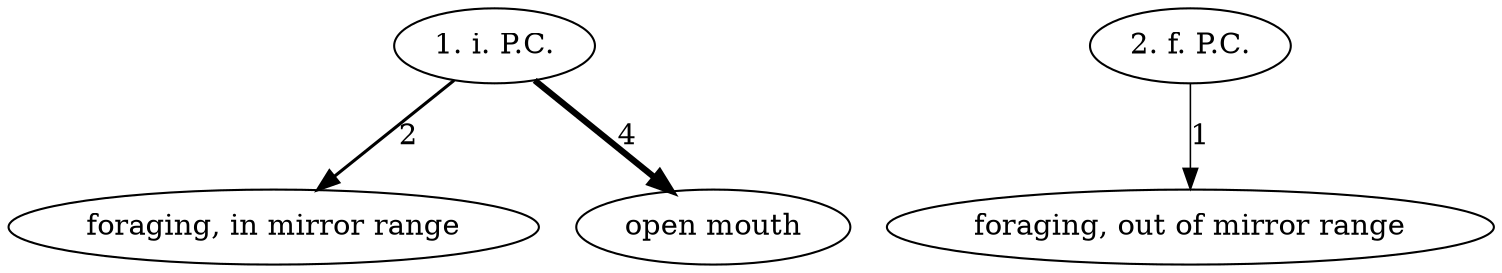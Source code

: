 strict digraph  {
"1. i. P.C.";
"foraging, in mirror range";
"open mouth";
"2. f. P.C.";
"foraging, out of mirror range";
"1. i. P.C." -> "foraging, in mirror range"  [label=2, penwidth="1.5"];
"1. i. P.C." -> "open mouth"  [label=4, penwidth="3.0"];
"2. f. P.C." -> "foraging, out of mirror range"  [label=1, penwidth="0.75"];
}
